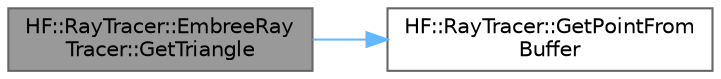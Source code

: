 digraph "HF::RayTracer::EmbreeRayTracer::GetTriangle"
{
 // LATEX_PDF_SIZE
  bgcolor="transparent";
  edge [fontname=Helvetica,fontsize=10,labelfontname=Helvetica,labelfontsize=10];
  node [fontname=Helvetica,fontsize=10,shape=box,height=0.2,width=0.4];
  rankdir="LR";
  Node1 [label="HF::RayTracer::EmbreeRay\lTracer::GetTriangle",height=0.2,width=0.4,color="gray40", fillcolor="grey60", style="filled", fontcolor="black",tooltip="Get the vertices for a specific triangle in a mesh."];
  Node1 -> Node2 [color="steelblue1",style="solid"];
  Node2 [label="HF::RayTracer::GetPointFrom\lBuffer",height=0.2,width=0.4,color="grey40", fillcolor="white", style="filled",URL="$a00464.html#a6e20c473674ea46f649ef827818841d2",tooltip=" "];
}
